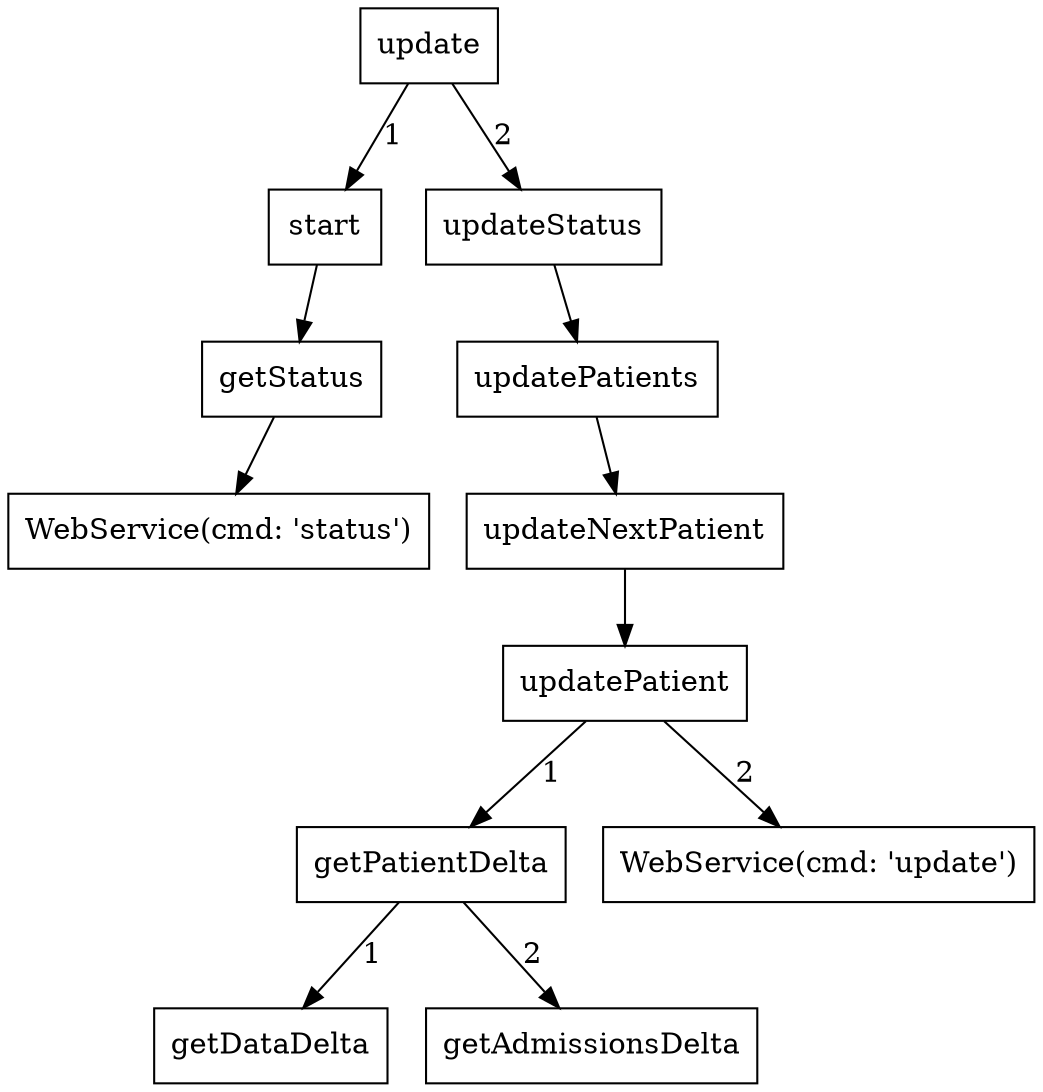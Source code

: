 digraph Synchro {
    node [shape=box];
    update -> start [label=1];
    update -> updateStatus [label=2];

    start -> getStatus;
    getStatus -> "WebService(cmd: 'status')";

    updateStatus -> updatePatients;
    updatePatients -> updateNextPatient;
    updateNextPatient -> updatePatient;
    updatePatient -> getPatientDelta [label=1];
    updatePatient -> "WebService(cmd: 'update')" [label=2];

    getPatientDelta -> getDataDelta [label=1];
    getPatientDelta -> getAdmissionsDelta [label=2];
}
